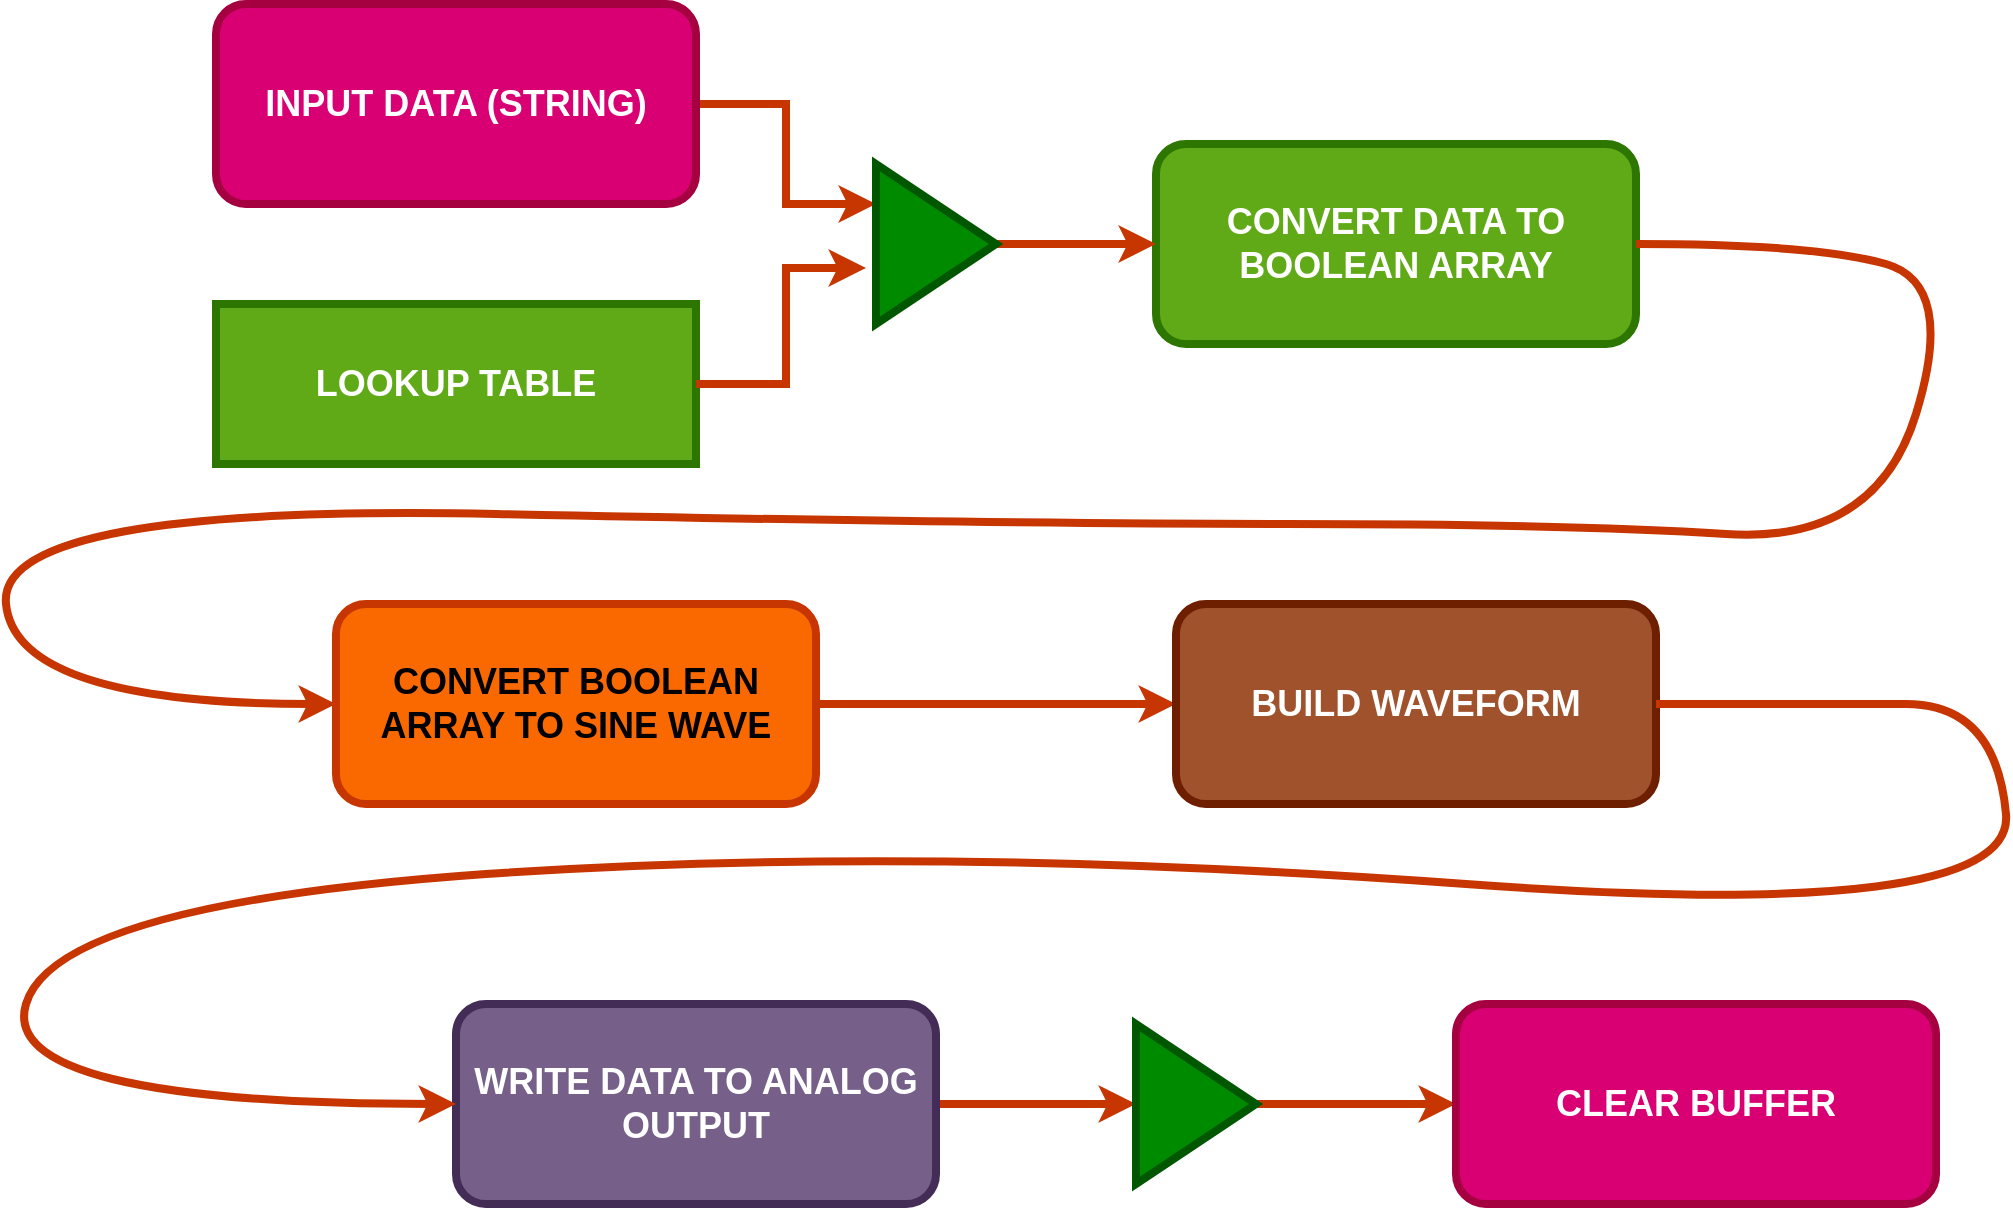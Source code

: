<mxfile version="22.1.16" type="device">
  <diagram name="Page-1" id="ct0ApF6HZO7Tez4mtpb1">
    <mxGraphModel dx="1775" dy="1028" grid="1" gridSize="10" guides="1" tooltips="1" connect="1" arrows="1" fold="1" page="1" pageScale="1" pageWidth="1169" pageHeight="827" math="0" shadow="0">
      <root>
        <mxCell id="0" />
        <mxCell id="1" parent="0" />
        <mxCell id="lu_o_OBnBfsehs-RS0jP-5" style="edgeStyle=orthogonalEdgeStyle;rounded=0;orthogonalLoop=1;jettySize=auto;html=1;exitX=1;exitY=0.5;exitDx=0;exitDy=0;entryX=0;entryY=0.25;entryDx=0;entryDy=0;strokeWidth=4;fillColor=#fa6800;strokeColor=#C73500;" edge="1" parent="1" source="lu_o_OBnBfsehs-RS0jP-1" target="lu_o_OBnBfsehs-RS0jP-4">
          <mxGeometry relative="1" as="geometry" />
        </mxCell>
        <mxCell id="lu_o_OBnBfsehs-RS0jP-1" value="&lt;font style=&quot;font-size: 18px;&quot;&gt;&lt;b&gt;INPUT DATA (STRING)&lt;/b&gt;&lt;/font&gt;" style="rounded=1;whiteSpace=wrap;html=1;strokeWidth=4;fillColor=#d80073;fontColor=#ffffff;strokeColor=#A50040;" vertex="1" parent="1">
          <mxGeometry x="160" y="30" width="240" height="100" as="geometry" />
        </mxCell>
        <mxCell id="lu_o_OBnBfsehs-RS0jP-2" value="&lt;font style=&quot;font-size: 18px;&quot;&gt;&lt;b&gt;CONVERT DATA TO BOOLEAN ARRAY&lt;/b&gt;&lt;/font&gt;" style="rounded=1;whiteSpace=wrap;html=1;strokeWidth=4;fillColor=#60a917;fontColor=#ffffff;strokeColor=#2D7600;" vertex="1" parent="1">
          <mxGeometry x="630" y="100" width="240" height="100" as="geometry" />
        </mxCell>
        <mxCell id="lu_o_OBnBfsehs-RS0jP-3" value="&lt;b&gt;&lt;font style=&quot;font-size: 18px;&quot;&gt;LOOKUP TABLE&lt;/font&gt;&lt;/b&gt;" style="rounded=0;whiteSpace=wrap;html=1;strokeWidth=4;fillColor=#60a917;fontColor=#ffffff;strokeColor=#2D7600;" vertex="1" parent="1">
          <mxGeometry x="160" y="180" width="240" height="80" as="geometry" />
        </mxCell>
        <mxCell id="lu_o_OBnBfsehs-RS0jP-7" style="edgeStyle=orthogonalEdgeStyle;rounded=0;orthogonalLoop=1;jettySize=auto;html=1;exitX=1;exitY=0.5;exitDx=0;exitDy=0;entryX=0;entryY=0.5;entryDx=0;entryDy=0;strokeWidth=4;fillColor=#fa6800;strokeColor=#C73500;" edge="1" parent="1" source="lu_o_OBnBfsehs-RS0jP-4" target="lu_o_OBnBfsehs-RS0jP-2">
          <mxGeometry relative="1" as="geometry" />
        </mxCell>
        <mxCell id="lu_o_OBnBfsehs-RS0jP-4" value="" style="triangle;whiteSpace=wrap;html=1;strokeWidth=4;fillColor=#008a00;fontColor=#ffffff;strokeColor=#005700;" vertex="1" parent="1">
          <mxGeometry x="490" y="110" width="60" height="80" as="geometry" />
        </mxCell>
        <mxCell id="lu_o_OBnBfsehs-RS0jP-6" style="edgeStyle=orthogonalEdgeStyle;rounded=0;orthogonalLoop=1;jettySize=auto;html=1;exitX=1;exitY=0.5;exitDx=0;exitDy=0;entryX=-0.083;entryY=0.65;entryDx=0;entryDy=0;entryPerimeter=0;strokeWidth=4;fillColor=#fa6800;strokeColor=#C73500;" edge="1" parent="1" source="lu_o_OBnBfsehs-RS0jP-3" target="lu_o_OBnBfsehs-RS0jP-4">
          <mxGeometry relative="1" as="geometry" />
        </mxCell>
        <mxCell id="lu_o_OBnBfsehs-RS0jP-13" style="edgeStyle=orthogonalEdgeStyle;rounded=0;orthogonalLoop=1;jettySize=auto;html=1;entryX=0;entryY=0.5;entryDx=0;entryDy=0;strokeWidth=4;fillColor=#fa6800;strokeColor=#C73500;" edge="1" parent="1" source="lu_o_OBnBfsehs-RS0jP-9" target="lu_o_OBnBfsehs-RS0jP-11">
          <mxGeometry relative="1" as="geometry" />
        </mxCell>
        <mxCell id="lu_o_OBnBfsehs-RS0jP-9" value="&lt;font style=&quot;font-size: 18px;&quot;&gt;&lt;b&gt;CONVERT BOOLEAN ARRAY TO SINE WAVE&lt;/b&gt;&lt;/font&gt;" style="rounded=1;whiteSpace=wrap;html=1;strokeWidth=4;fillColor=#fa6800;fontColor=#000000;strokeColor=#C73500;" vertex="1" parent="1">
          <mxGeometry x="220" y="330" width="240" height="100" as="geometry" />
        </mxCell>
        <mxCell id="lu_o_OBnBfsehs-RS0jP-11" value="&lt;span style=&quot;font-size: 18px;&quot;&gt;&lt;b&gt;BUILD WAVEFORM&lt;/b&gt;&lt;/span&gt;" style="rounded=1;whiteSpace=wrap;html=1;strokeWidth=4;fillColor=#a0522d;fontColor=#ffffff;strokeColor=#6D1F00;" vertex="1" parent="1">
          <mxGeometry x="640" y="330" width="240" height="100" as="geometry" />
        </mxCell>
        <mxCell id="lu_o_OBnBfsehs-RS0jP-12" value="" style="curved=1;endArrow=classic;html=1;rounded=0;exitX=1;exitY=0.5;exitDx=0;exitDy=0;entryX=0;entryY=0.5;entryDx=0;entryDy=0;strokeWidth=4;fillColor=#fa6800;strokeColor=#C73500;" edge="1" parent="1" source="lu_o_OBnBfsehs-RS0jP-2" target="lu_o_OBnBfsehs-RS0jP-9">
          <mxGeometry width="50" height="50" relative="1" as="geometry">
            <mxPoint x="590" y="410" as="sourcePoint" />
            <mxPoint x="430" y="290" as="targetPoint" />
            <Array as="points">
              <mxPoint x="960" y="150" />
              <mxPoint x="1030" y="170" />
              <mxPoint x="990" y="300" />
              <mxPoint x="840" y="290" />
              <mxPoint x="550" y="290" />
              <mxPoint x="50" y="280" />
              <mxPoint x="60" y="380" />
            </Array>
          </mxGeometry>
        </mxCell>
        <mxCell id="lu_o_OBnBfsehs-RS0jP-17" style="edgeStyle=orthogonalEdgeStyle;rounded=0;orthogonalLoop=1;jettySize=auto;html=1;exitX=1;exitY=0.5;exitDx=0;exitDy=0;entryX=0;entryY=0.5;entryDx=0;entryDy=0;strokeWidth=4;fillColor=#fa6800;strokeColor=#C73500;" edge="1" parent="1" source="lu_o_OBnBfsehs-RS0jP-14" target="lu_o_OBnBfsehs-RS0jP-15">
          <mxGeometry relative="1" as="geometry" />
        </mxCell>
        <mxCell id="lu_o_OBnBfsehs-RS0jP-14" value="&lt;span style=&quot;font-size: 18px;&quot;&gt;&lt;b&gt;WRITE DATA TO ANALOG OUTPUT&lt;/b&gt;&lt;/span&gt;" style="rounded=1;whiteSpace=wrap;html=1;strokeWidth=4;fillColor=#76608a;fontColor=#ffffff;strokeColor=#432D57;" vertex="1" parent="1">
          <mxGeometry x="280" y="530" width="240" height="100" as="geometry" />
        </mxCell>
        <mxCell id="lu_o_OBnBfsehs-RS0jP-20" style="edgeStyle=orthogonalEdgeStyle;rounded=0;orthogonalLoop=1;jettySize=auto;html=1;exitX=1;exitY=0.5;exitDx=0;exitDy=0;entryX=0;entryY=0.5;entryDx=0;entryDy=0;strokeWidth=4;fillColor=#fa6800;strokeColor=#C73500;" edge="1" parent="1" source="lu_o_OBnBfsehs-RS0jP-15" target="lu_o_OBnBfsehs-RS0jP-19">
          <mxGeometry relative="1" as="geometry" />
        </mxCell>
        <mxCell id="lu_o_OBnBfsehs-RS0jP-15" value="" style="triangle;whiteSpace=wrap;html=1;strokeWidth=4;fillColor=#008a00;fontColor=#ffffff;strokeColor=#005700;" vertex="1" parent="1">
          <mxGeometry x="620" y="540" width="60" height="80" as="geometry" />
        </mxCell>
        <mxCell id="lu_o_OBnBfsehs-RS0jP-18" value="" style="curved=1;endArrow=classic;html=1;rounded=0;entryX=0;entryY=0.5;entryDx=0;entryDy=0;exitX=1;exitY=0.5;exitDx=0;exitDy=0;strokeWidth=4;fillColor=#fa6800;strokeColor=#C73500;" edge="1" parent="1" source="lu_o_OBnBfsehs-RS0jP-11" target="lu_o_OBnBfsehs-RS0jP-14">
          <mxGeometry width="50" height="50" relative="1" as="geometry">
            <mxPoint x="590" y="410" as="sourcePoint" />
            <mxPoint x="640" y="360" as="targetPoint" />
            <Array as="points">
              <mxPoint x="960" y="380" />
              <mxPoint x="1050" y="380" />
              <mxPoint x="1060" y="490" />
              <mxPoint x="510" y="450" />
              <mxPoint x="80" y="480" />
              <mxPoint x="50" y="580" />
            </Array>
          </mxGeometry>
        </mxCell>
        <mxCell id="lu_o_OBnBfsehs-RS0jP-19" value="&lt;span style=&quot;font-size: 18px;&quot;&gt;&lt;b&gt;CLEAR BUFFER&lt;/b&gt;&lt;/span&gt;" style="rounded=1;whiteSpace=wrap;html=1;strokeWidth=4;fillColor=#d80073;fontColor=#ffffff;strokeColor=#A50040;" vertex="1" parent="1">
          <mxGeometry x="780" y="530" width="240" height="100" as="geometry" />
        </mxCell>
      </root>
    </mxGraphModel>
  </diagram>
</mxfile>
